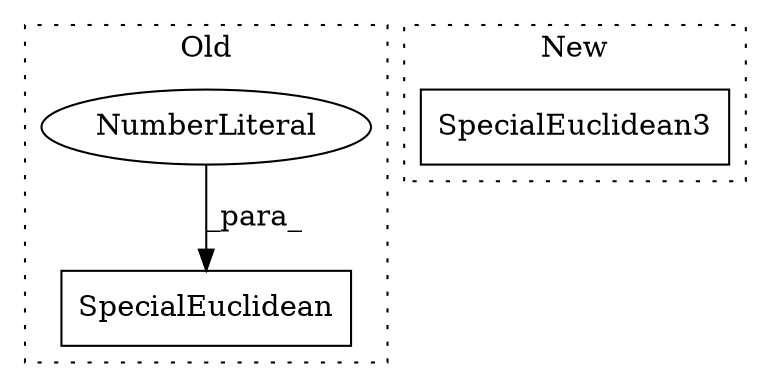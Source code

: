 digraph G {
subgraph cluster0 {
1 [label="SpecialEuclidean" a="32" s="384,402" l="17,1" shape="box"];
3 [label="NumberLiteral" a="34" s="401" l="1" shape="ellipse"];
label = "Old";
style="dotted";
}
subgraph cluster1 {
2 [label="SpecialEuclidean3" a="32" s="386" l="19" shape="box"];
label = "New";
style="dotted";
}
3 -> 1 [label="_para_"];
}